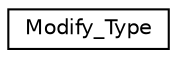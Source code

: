 digraph "Graphical Class Hierarchy"
{
 // LATEX_PDF_SIZE
  edge [fontname="Helvetica",fontsize="10",labelfontname="Helvetica",labelfontsize="10"];
  node [fontname="Helvetica",fontsize="10",shape=record];
  rankdir="LR";
  Node0 [label="Modify_Type",height=0.2,width=0.4,color="black", fillcolor="white", style="filled",URL="$class_modify___type.html",tooltip=" "];
}
